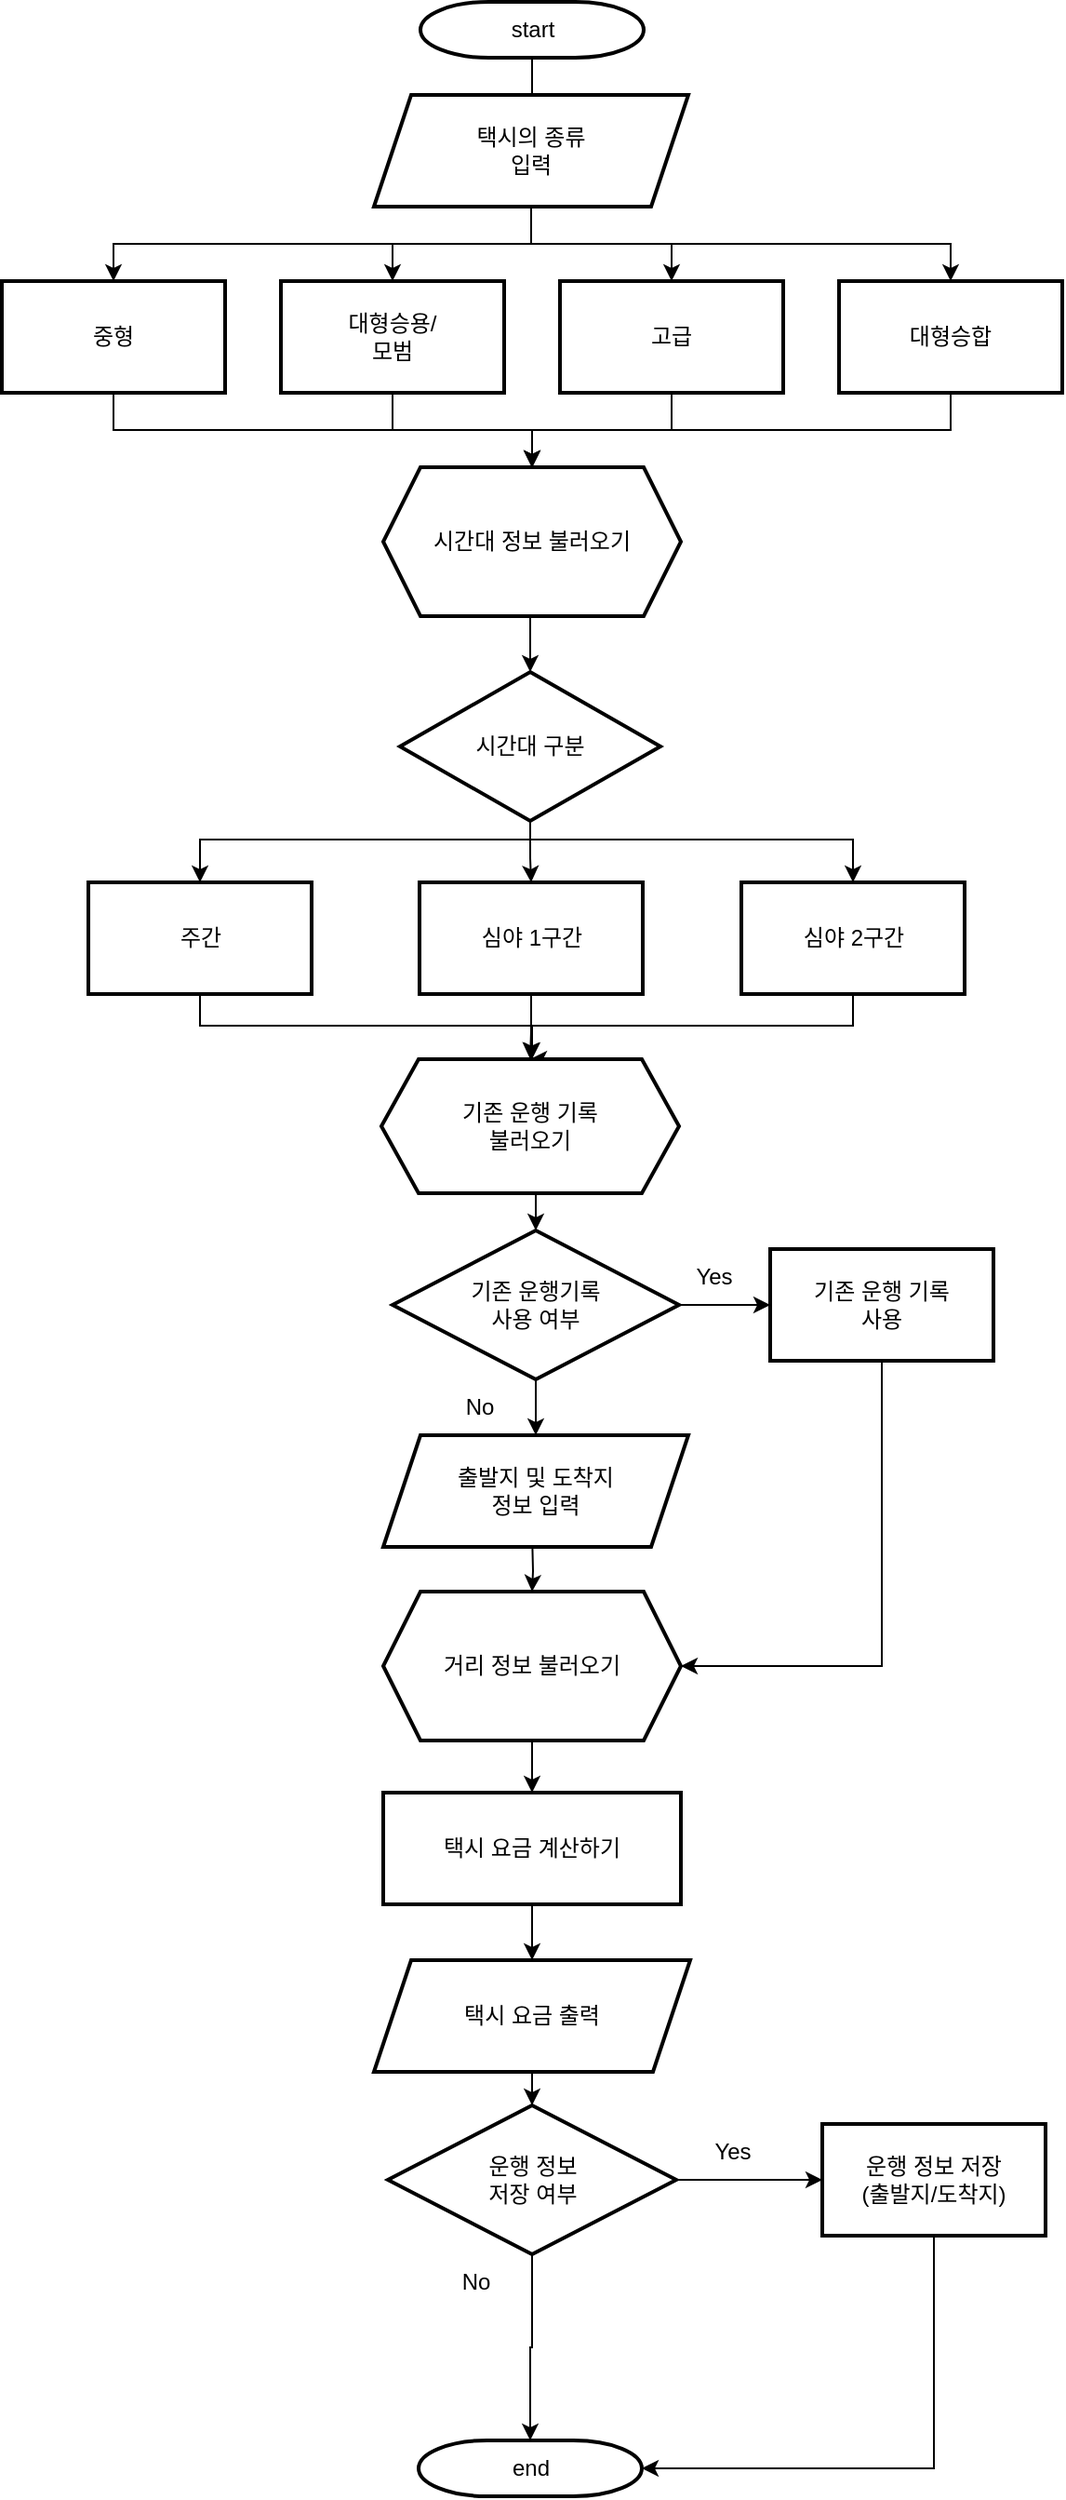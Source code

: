<mxfile version="24.8.6">
  <diagram id="6TRoMIRDf_HUH_PHx8cA" name="페이지-2">
    <mxGraphModel dx="1235" dy="624" grid="1" gridSize="10" guides="1" tooltips="1" connect="1" arrows="1" fold="1" page="1" pageScale="1" pageWidth="827" pageHeight="1500" math="0" shadow="0">
      <root>
        <mxCell id="0" />
        <mxCell id="1" parent="0" />
        <mxCell id="5jUWK85pFe7vMP-oDTdi-3" value="" style="edgeStyle=orthogonalEdgeStyle;rounded=0;orthogonalLoop=1;jettySize=auto;html=1;fontFamily=Helvetica;fontSize=12;fontColor=default;fontStyle=0;" edge="1" parent="1" source="5jUWK85pFe7vMP-oDTdi-1">
          <mxGeometry relative="1" as="geometry">
            <mxPoint x="414" y="110" as="targetPoint" />
          </mxGeometry>
        </mxCell>
        <mxCell id="5jUWK85pFe7vMP-oDTdi-1" value="start" style="shape=mxgraph.flowchart.terminator;strokeWidth=2;gradientColor=none;gradientDirection=north;fontStyle=0;html=1;" vertex="1" parent="1">
          <mxGeometry x="354" y="30" width="120" height="30" as="geometry" />
        </mxCell>
        <mxCell id="rA9phgaspxwLRdarwpE0-6" value="" style="edgeStyle=orthogonalEdgeStyle;rounded=0;orthogonalLoop=1;jettySize=auto;html=1;fontFamily=Helvetica;fontSize=12;fontColor=default;fontStyle=0;" edge="1" parent="1" source="rA9phgaspxwLRdarwpE0-3" target="rA9phgaspxwLRdarwpE0-5">
          <mxGeometry relative="1" as="geometry" />
        </mxCell>
        <mxCell id="pAhHsgCGkFtytkjD8Cz8-56" style="edgeStyle=orthogonalEdgeStyle;rounded=0;orthogonalLoop=1;jettySize=auto;html=1;exitX=0.5;exitY=1;exitDx=0;exitDy=0;entryX=0.5;entryY=0;entryDx=0;entryDy=0;fontFamily=Helvetica;fontSize=12;fontColor=default;fontStyle=0;" edge="1" parent="1" source="rA9phgaspxwLRdarwpE0-3" target="pAhHsgCGkFtytkjD8Cz8-3">
          <mxGeometry relative="1" as="geometry">
            <Array as="points">
              <mxPoint x="418" y="480" />
              <mxPoint x="240" y="480" />
            </Array>
          </mxGeometry>
        </mxCell>
        <mxCell id="pAhHsgCGkFtytkjD8Cz8-57" style="edgeStyle=orthogonalEdgeStyle;rounded=0;orthogonalLoop=1;jettySize=auto;html=1;exitX=0.5;exitY=1;exitDx=0;exitDy=0;entryX=0.5;entryY=0;entryDx=0;entryDy=0;fontFamily=Helvetica;fontSize=12;fontColor=default;fontStyle=0;" edge="1" parent="1" source="rA9phgaspxwLRdarwpE0-3" target="pAhHsgCGkFtytkjD8Cz8-5">
          <mxGeometry relative="1" as="geometry">
            <Array as="points">
              <mxPoint x="418" y="480" />
              <mxPoint x="591" y="480" />
            </Array>
          </mxGeometry>
        </mxCell>
        <mxCell id="rA9phgaspxwLRdarwpE0-3" value="시간대 구분" style="rhombus;whiteSpace=wrap;html=1;strokeWidth=2;gradientColor=none;gradientDirection=north;fontStyle=0;" vertex="1" parent="1">
          <mxGeometry x="343" y="390" width="140" height="80" as="geometry" />
        </mxCell>
        <mxCell id="pAhHsgCGkFtytkjD8Cz8-64" style="edgeStyle=orthogonalEdgeStyle;rounded=0;orthogonalLoop=1;jettySize=auto;html=1;entryX=0.5;entryY=0;entryDx=0;entryDy=0;fontFamily=Helvetica;fontSize=12;fontColor=default;fontStyle=0;" edge="1" parent="1" source="rA9phgaspxwLRdarwpE0-5" target="pAhHsgCGkFtytkjD8Cz8-37">
          <mxGeometry relative="1" as="geometry" />
        </mxCell>
        <mxCell id="rA9phgaspxwLRdarwpE0-5" value="심야 1구간" style="whiteSpace=wrap;html=1;strokeWidth=2;gradientColor=none;gradientDirection=north;fontStyle=0;" vertex="1" parent="1">
          <mxGeometry x="353.5" y="503" width="120" height="60" as="geometry" />
        </mxCell>
        <mxCell id="pAhHsgCGkFtytkjD8Cz8-26" style="edgeStyle=orthogonalEdgeStyle;rounded=0;orthogonalLoop=1;jettySize=auto;html=1;entryX=0.5;entryY=0;entryDx=0;entryDy=0;fontFamily=Helvetica;fontSize=12;fontColor=default;fontStyle=0;" edge="1" parent="1" source="pAhHsgCGkFtytkjD8Cz8-2" target="pAhHsgCGkFtytkjD8Cz8-14">
          <mxGeometry relative="1" as="geometry" />
        </mxCell>
        <mxCell id="pAhHsgCGkFtytkjD8Cz8-28" style="edgeStyle=orthogonalEdgeStyle;rounded=0;orthogonalLoop=1;jettySize=auto;html=1;entryX=0.5;entryY=0;entryDx=0;entryDy=0;fontFamily=Helvetica;fontSize=12;fontColor=default;fontStyle=0;" edge="1" parent="1" source="pAhHsgCGkFtytkjD8Cz8-2" target="pAhHsgCGkFtytkjD8Cz8-12">
          <mxGeometry relative="1" as="geometry" />
        </mxCell>
        <mxCell id="pAhHsgCGkFtytkjD8Cz8-71" style="edgeStyle=orthogonalEdgeStyle;rounded=0;orthogonalLoop=1;jettySize=auto;html=1;entryX=0.5;entryY=0;entryDx=0;entryDy=0;fontFamily=Helvetica;fontSize=12;fontColor=default;fontStyle=0;" edge="1" parent="1" source="pAhHsgCGkFtytkjD8Cz8-2" target="pAhHsgCGkFtytkjD8Cz8-10">
          <mxGeometry relative="1" as="geometry">
            <Array as="points">
              <mxPoint x="414" y="160" />
              <mxPoint x="189" y="160" />
            </Array>
          </mxGeometry>
        </mxCell>
        <mxCell id="pAhHsgCGkFtytkjD8Cz8-72" style="edgeStyle=orthogonalEdgeStyle;rounded=0;orthogonalLoop=1;jettySize=auto;html=1;entryX=0.5;entryY=0;entryDx=0;entryDy=0;fontFamily=Helvetica;fontSize=12;fontColor=default;fontStyle=0;" edge="1" parent="1" source="pAhHsgCGkFtytkjD8Cz8-2" target="pAhHsgCGkFtytkjD8Cz8-16">
          <mxGeometry relative="1" as="geometry">
            <Array as="points">
              <mxPoint x="414" y="160" />
              <mxPoint x="639" y="160" />
            </Array>
          </mxGeometry>
        </mxCell>
        <mxCell id="pAhHsgCGkFtytkjD8Cz8-2" value="택시의 종류&lt;div&gt;입력&lt;/div&gt;" style="shape=parallelogram;perimeter=parallelogramPerimeter;whiteSpace=wrap;html=1;fixedSize=1;strokeColor=default;strokeWidth=2;align=center;verticalAlign=middle;fontFamily=Helvetica;fontSize=12;fontColor=default;fontStyle=0;fillColor=default;gradientColor=none;gradientDirection=north;" vertex="1" parent="1">
          <mxGeometry x="329" y="80" width="169" height="60" as="geometry" />
        </mxCell>
        <mxCell id="pAhHsgCGkFtytkjD8Cz8-66" style="edgeStyle=orthogonalEdgeStyle;rounded=0;orthogonalLoop=1;jettySize=auto;html=1;exitX=0.5;exitY=1;exitDx=0;exitDy=0;fontFamily=Helvetica;fontSize=12;fontColor=default;fontStyle=0;" edge="1" parent="1" source="pAhHsgCGkFtytkjD8Cz8-3" target="pAhHsgCGkFtytkjD8Cz8-37">
          <mxGeometry relative="1" as="geometry">
            <Array as="points">
              <mxPoint x="236" y="580" />
              <mxPoint x="414" y="580" />
            </Array>
          </mxGeometry>
        </mxCell>
        <mxCell id="pAhHsgCGkFtytkjD8Cz8-3" value="주간" style="whiteSpace=wrap;html=1;strokeWidth=2;gradientColor=none;gradientDirection=north;fontStyle=0;" vertex="1" parent="1">
          <mxGeometry x="175.5" y="503" width="120" height="60" as="geometry" />
        </mxCell>
        <mxCell id="pAhHsgCGkFtytkjD8Cz8-65" style="edgeStyle=orthogonalEdgeStyle;rounded=0;orthogonalLoop=1;jettySize=auto;html=1;entryX=0.5;entryY=0;entryDx=0;entryDy=0;fontFamily=Helvetica;fontSize=12;fontColor=default;fontStyle=0;" edge="1" parent="1" source="pAhHsgCGkFtytkjD8Cz8-5" target="pAhHsgCGkFtytkjD8Cz8-37">
          <mxGeometry relative="1" as="geometry">
            <Array as="points">
              <mxPoint x="587" y="580" />
              <mxPoint x="414" y="580" />
            </Array>
          </mxGeometry>
        </mxCell>
        <mxCell id="pAhHsgCGkFtytkjD8Cz8-5" value="심야 2구간" style="whiteSpace=wrap;html=1;strokeWidth=2;gradientColor=none;gradientDirection=north;fontStyle=0;" vertex="1" parent="1">
          <mxGeometry x="526.5" y="503" width="120" height="60" as="geometry" />
        </mxCell>
        <mxCell id="pAhHsgCGkFtytkjD8Cz8-55" style="edgeStyle=orthogonalEdgeStyle;rounded=0;orthogonalLoop=1;jettySize=auto;html=1;exitX=0.5;exitY=1;exitDx=0;exitDy=0;entryX=0.5;entryY=0;entryDx=0;entryDy=0;fontFamily=Helvetica;fontSize=12;fontColor=default;fontStyle=0;" edge="1" parent="1" source="pAhHsgCGkFtytkjD8Cz8-7" target="rA9phgaspxwLRdarwpE0-3">
          <mxGeometry relative="1" as="geometry" />
        </mxCell>
        <mxCell id="pAhHsgCGkFtytkjD8Cz8-7" value="시간대 정보 불러오기" style="shape=hexagon;perimeter=hexagonPerimeter2;whiteSpace=wrap;html=1;fixedSize=1;strokeColor=default;strokeWidth=2;align=center;verticalAlign=middle;fontFamily=Helvetica;fontSize=12;fontColor=default;fontStyle=0;fillColor=default;gradientColor=none;gradientDirection=north;" vertex="1" parent="1">
          <mxGeometry x="334" y="280" width="160" height="80" as="geometry" />
        </mxCell>
        <mxCell id="pAhHsgCGkFtytkjD8Cz8-51" style="edgeStyle=orthogonalEdgeStyle;rounded=0;orthogonalLoop=1;jettySize=auto;html=1;exitX=0.5;exitY=1;exitDx=0;exitDy=0;entryX=0.5;entryY=0;entryDx=0;entryDy=0;fontFamily=Helvetica;fontSize=12;fontColor=default;fontStyle=0;" edge="1" parent="1" source="pAhHsgCGkFtytkjD8Cz8-10" target="pAhHsgCGkFtytkjD8Cz8-7">
          <mxGeometry relative="1" as="geometry" />
        </mxCell>
        <mxCell id="pAhHsgCGkFtytkjD8Cz8-10" value="중형" style="whiteSpace=wrap;html=1;strokeWidth=2;fontStyle=0;gradientColor=none;gradientDirection=north;" vertex="1" parent="1">
          <mxGeometry x="129" y="180" width="120" height="60" as="geometry" />
        </mxCell>
        <mxCell id="pAhHsgCGkFtytkjD8Cz8-49" style="edgeStyle=orthogonalEdgeStyle;rounded=0;orthogonalLoop=1;jettySize=auto;html=1;exitX=0.5;exitY=1;exitDx=0;exitDy=0;entryX=0.5;entryY=0;entryDx=0;entryDy=0;fontFamily=Helvetica;fontSize=12;fontColor=default;fontStyle=0;" edge="1" parent="1" source="pAhHsgCGkFtytkjD8Cz8-12" target="pAhHsgCGkFtytkjD8Cz8-7">
          <mxGeometry relative="1" as="geometry" />
        </mxCell>
        <mxCell id="pAhHsgCGkFtytkjD8Cz8-12" value="대형승용/&lt;div&gt;모범&lt;/div&gt;" style="whiteSpace=wrap;html=1;strokeWidth=2;fontStyle=0;gradientColor=none;gradientDirection=north;" vertex="1" parent="1">
          <mxGeometry x="279" y="180" width="120" height="60" as="geometry" />
        </mxCell>
        <mxCell id="pAhHsgCGkFtytkjD8Cz8-53" style="edgeStyle=orthogonalEdgeStyle;rounded=0;orthogonalLoop=1;jettySize=auto;html=1;exitX=0.5;exitY=1;exitDx=0;exitDy=0;entryX=0.5;entryY=0;entryDx=0;entryDy=0;fontFamily=Helvetica;fontSize=12;fontColor=default;fontStyle=0;" edge="1" parent="1" source="pAhHsgCGkFtytkjD8Cz8-14" target="pAhHsgCGkFtytkjD8Cz8-7">
          <mxGeometry relative="1" as="geometry" />
        </mxCell>
        <mxCell id="pAhHsgCGkFtytkjD8Cz8-14" value="고급" style="whiteSpace=wrap;html=1;strokeWidth=2;fontStyle=0;gradientColor=none;gradientDirection=north;" vertex="1" parent="1">
          <mxGeometry x="429" y="180" width="120" height="60" as="geometry" />
        </mxCell>
        <mxCell id="pAhHsgCGkFtytkjD8Cz8-54" style="edgeStyle=orthogonalEdgeStyle;rounded=0;orthogonalLoop=1;jettySize=auto;html=1;exitX=0.5;exitY=1;exitDx=0;exitDy=0;entryX=0.5;entryY=0;entryDx=0;entryDy=0;fontFamily=Helvetica;fontSize=12;fontColor=default;fontStyle=0;" edge="1" parent="1" source="pAhHsgCGkFtytkjD8Cz8-16" target="pAhHsgCGkFtytkjD8Cz8-7">
          <mxGeometry relative="1" as="geometry" />
        </mxCell>
        <mxCell id="pAhHsgCGkFtytkjD8Cz8-16" value="대형승합" style="whiteSpace=wrap;html=1;strokeWidth=2;fontStyle=0;gradientColor=none;gradientDirection=north;" vertex="1" parent="1">
          <mxGeometry x="579" y="180" width="120" height="60" as="geometry" />
        </mxCell>
        <mxCell id="pAhHsgCGkFtytkjD8Cz8-77" style="edgeStyle=orthogonalEdgeStyle;rounded=0;orthogonalLoop=1;jettySize=auto;html=1;exitX=0.5;exitY=1;exitDx=0;exitDy=0;entryX=0.5;entryY=0;entryDx=0;entryDy=0;fontFamily=Helvetica;fontSize=12;fontColor=default;fontStyle=0;" edge="1" parent="1" source="pAhHsgCGkFtytkjD8Cz8-37" target="pAhHsgCGkFtytkjD8Cz8-38">
          <mxGeometry relative="1" as="geometry" />
        </mxCell>
        <mxCell id="pAhHsgCGkFtytkjD8Cz8-37" value="기존 운행 기록&lt;div&gt;불러오기&lt;/div&gt;" style="shape=hexagon;perimeter=hexagonPerimeter2;whiteSpace=wrap;html=1;fixedSize=1;strokeColor=default;strokeWidth=2;align=center;verticalAlign=middle;fontFamily=Helvetica;fontSize=12;fontColor=default;fontStyle=0;fillColor=default;gradientColor=none;gradientDirection=north;" vertex="1" parent="1">
          <mxGeometry x="333" y="598" width="160" height="72" as="geometry" />
        </mxCell>
        <mxCell id="pAhHsgCGkFtytkjD8Cz8-41" value="" style="edgeStyle=orthogonalEdgeStyle;rounded=0;orthogonalLoop=1;jettySize=auto;html=1;fontFamily=Helvetica;fontSize=12;fontColor=default;fontStyle=0;" edge="1" parent="1" source="pAhHsgCGkFtytkjD8Cz8-38" target="pAhHsgCGkFtytkjD8Cz8-40">
          <mxGeometry relative="1" as="geometry" />
        </mxCell>
        <mxCell id="pAhHsgCGkFtytkjD8Cz8-45" value="" style="edgeStyle=orthogonalEdgeStyle;rounded=0;orthogonalLoop=1;jettySize=auto;html=1;fontFamily=Helvetica;fontSize=12;fontColor=default;fontStyle=0;" edge="1" parent="1" source="pAhHsgCGkFtytkjD8Cz8-38" target="pAhHsgCGkFtytkjD8Cz8-44">
          <mxGeometry relative="1" as="geometry" />
        </mxCell>
        <mxCell id="pAhHsgCGkFtytkjD8Cz8-38" value="기존 운행기록&lt;div&gt;사용 여부&lt;/div&gt;" style="rhombus;whiteSpace=wrap;html=1;strokeWidth=2;fontStyle=0;gradientColor=none;gradientDirection=north;" vertex="1" parent="1">
          <mxGeometry x="339" y="690" width="154" height="80" as="geometry" />
        </mxCell>
        <mxCell id="pAhHsgCGkFtytkjD8Cz8-68" style="edgeStyle=orthogonalEdgeStyle;rounded=0;orthogonalLoop=1;jettySize=auto;html=1;exitX=0.5;exitY=1;exitDx=0;exitDy=0;entryX=1;entryY=0.5;entryDx=0;entryDy=0;fontFamily=Helvetica;fontSize=12;fontColor=default;fontStyle=0;" edge="1" parent="1" source="pAhHsgCGkFtytkjD8Cz8-40" target="pAhHsgCGkFtytkjD8Cz8-62">
          <mxGeometry relative="1" as="geometry" />
        </mxCell>
        <mxCell id="pAhHsgCGkFtytkjD8Cz8-40" value="기존 운행 기록&lt;div&gt;사용&lt;/div&gt;" style="whiteSpace=wrap;html=1;strokeWidth=2;fontStyle=0;gradientColor=none;gradientDirection=north;" vertex="1" parent="1">
          <mxGeometry x="542" y="700" width="120" height="60" as="geometry" />
        </mxCell>
        <mxCell id="pAhHsgCGkFtytkjD8Cz8-42" value="Yes" style="text;html=1;align=center;verticalAlign=middle;whiteSpace=wrap;rounded=0;fontFamily=Helvetica;fontSize=12;fontColor=default;fontStyle=0;" vertex="1" parent="1">
          <mxGeometry x="482" y="700" width="60" height="30" as="geometry" />
        </mxCell>
        <mxCell id="pAhHsgCGkFtytkjD8Cz8-43" value="No" style="text;html=1;align=center;verticalAlign=middle;whiteSpace=wrap;rounded=0;fontFamily=Helvetica;fontSize=12;fontColor=default;fontStyle=0;" vertex="1" parent="1">
          <mxGeometry x="356" y="770" width="60" height="30" as="geometry" />
        </mxCell>
        <mxCell id="pAhHsgCGkFtytkjD8Cz8-67" value="" style="edgeStyle=orthogonalEdgeStyle;rounded=0;orthogonalLoop=1;jettySize=auto;html=1;fontFamily=Helvetica;fontSize=12;fontColor=default;fontStyle=0;" edge="1" parent="1" target="pAhHsgCGkFtytkjD8Cz8-62">
          <mxGeometry relative="1" as="geometry">
            <mxPoint x="414" y="852" as="sourcePoint" />
          </mxGeometry>
        </mxCell>
        <mxCell id="pAhHsgCGkFtytkjD8Cz8-44" value="출발지 및 도착지&lt;div&gt;정보 입력&lt;/div&gt;" style="shape=parallelogram;perimeter=parallelogramPerimeter;whiteSpace=wrap;html=1;fixedSize=1;strokeWidth=2;fontStyle=0;gradientColor=none;gradientDirection=north;" vertex="1" parent="1">
          <mxGeometry x="334" y="800" width="164" height="60" as="geometry" />
        </mxCell>
        <mxCell id="pAhHsgCGkFtytkjD8Cz8-70" value="" style="edgeStyle=orthogonalEdgeStyle;rounded=0;orthogonalLoop=1;jettySize=auto;html=1;fontFamily=Helvetica;fontSize=12;fontColor=default;fontStyle=0;" edge="1" parent="1" source="pAhHsgCGkFtytkjD8Cz8-62" target="pAhHsgCGkFtytkjD8Cz8-69">
          <mxGeometry relative="1" as="geometry" />
        </mxCell>
        <mxCell id="pAhHsgCGkFtytkjD8Cz8-62" value="거리 정보 불러오기" style="shape=hexagon;perimeter=hexagonPerimeter2;whiteSpace=wrap;html=1;fixedSize=1;strokeColor=default;strokeWidth=2;align=center;verticalAlign=middle;fontFamily=Helvetica;fontSize=12;fontColor=default;fontStyle=0;fillColor=default;gradientColor=none;gradientDirection=north;" vertex="1" parent="1">
          <mxGeometry x="334" y="884" width="160" height="80" as="geometry" />
        </mxCell>
        <mxCell id="pAhHsgCGkFtytkjD8Cz8-74" value="" style="edgeStyle=orthogonalEdgeStyle;rounded=0;orthogonalLoop=1;jettySize=auto;html=1;fontFamily=Helvetica;fontSize=12;fontColor=default;fontStyle=0;" edge="1" parent="1" source="pAhHsgCGkFtytkjD8Cz8-69" target="pAhHsgCGkFtytkjD8Cz8-73">
          <mxGeometry relative="1" as="geometry" />
        </mxCell>
        <mxCell id="pAhHsgCGkFtytkjD8Cz8-69" value="택시 요금 계산하기" style="whiteSpace=wrap;html=1;strokeWidth=2;fontStyle=0;gradientColor=none;gradientDirection=north;" vertex="1" parent="1">
          <mxGeometry x="334" y="992" width="160" height="60" as="geometry" />
        </mxCell>
        <mxCell id="pAhHsgCGkFtytkjD8Cz8-76" value="" style="edgeStyle=orthogonalEdgeStyle;rounded=0;orthogonalLoop=1;jettySize=auto;html=1;fontFamily=Helvetica;fontSize=12;fontColor=default;fontStyle=0;" edge="1" parent="1" source="pAhHsgCGkFtytkjD8Cz8-73" target="pAhHsgCGkFtytkjD8Cz8-75">
          <mxGeometry relative="1" as="geometry" />
        </mxCell>
        <mxCell id="pAhHsgCGkFtytkjD8Cz8-73" value="택시 요금 출력" style="shape=parallelogram;perimeter=parallelogramPerimeter;whiteSpace=wrap;html=1;fixedSize=1;strokeWidth=2;fontStyle=0;gradientColor=none;gradientDirection=north;" vertex="1" parent="1">
          <mxGeometry x="329" y="1082" width="170" height="60" as="geometry" />
        </mxCell>
        <mxCell id="4lGq17hS_8D7WOMN87Gs-4" style="edgeStyle=orthogonalEdgeStyle;rounded=0;orthogonalLoop=1;jettySize=auto;html=1;fontFamily=Helvetica;fontSize=12;fontColor=default;fontStyle=0;" edge="1" parent="1" source="pAhHsgCGkFtytkjD8Cz8-75" target="pAhHsgCGkFtytkjD8Cz8-78">
          <mxGeometry relative="1" as="geometry" />
        </mxCell>
        <mxCell id="pAhHsgCGkFtytkjD8Cz8-75" value="운행 정보&lt;div&gt;저장 여부&lt;/div&gt;" style="rhombus;whiteSpace=wrap;html=1;strokeWidth=2;fontStyle=0;gradientColor=none;gradientDirection=north;" vertex="1" parent="1">
          <mxGeometry x="336.5" y="1160" width="155" height="80" as="geometry" />
        </mxCell>
        <mxCell id="pAhHsgCGkFtytkjD8Cz8-78" value="운행 정보 저장&lt;div&gt;(출발지/도착지)&lt;/div&gt;" style="whiteSpace=wrap;html=1;strokeWidth=2;fontStyle=0;gradientColor=none;gradientDirection=north;" vertex="1" parent="1">
          <mxGeometry x="570" y="1170" width="120" height="60" as="geometry" />
        </mxCell>
        <mxCell id="4lGq17hS_8D7WOMN87Gs-1" value="end" style="shape=mxgraph.flowchart.terminator;strokeWidth=2;gradientColor=none;gradientDirection=north;fontStyle=0;html=1;" vertex="1" parent="1">
          <mxGeometry x="353" y="1340" width="120" height="30" as="geometry" />
        </mxCell>
        <mxCell id="4lGq17hS_8D7WOMN87Gs-3" value="Yes" style="text;html=1;align=center;verticalAlign=middle;whiteSpace=wrap;rounded=0;fontFamily=Helvetica;fontSize=12;fontColor=default;fontStyle=0;" vertex="1" parent="1">
          <mxGeometry x="491.5" y="1170" width="60" height="30" as="geometry" />
        </mxCell>
        <mxCell id="4lGq17hS_8D7WOMN87Gs-5" style="edgeStyle=orthogonalEdgeStyle;rounded=0;orthogonalLoop=1;jettySize=auto;html=1;exitX=0.5;exitY=1;exitDx=0;exitDy=0;entryX=0.5;entryY=0;entryDx=0;entryDy=0;entryPerimeter=0;fontFamily=Helvetica;fontSize=12;fontColor=default;fontStyle=0;" edge="1" parent="1" source="pAhHsgCGkFtytkjD8Cz8-75" target="4lGq17hS_8D7WOMN87Gs-1">
          <mxGeometry relative="1" as="geometry" />
        </mxCell>
        <mxCell id="4lGq17hS_8D7WOMN87Gs-6" value="No" style="text;html=1;align=center;verticalAlign=middle;whiteSpace=wrap;rounded=0;fontFamily=Helvetica;fontSize=12;fontColor=default;fontStyle=0;" vertex="1" parent="1">
          <mxGeometry x="354" y="1240" width="60" height="30" as="geometry" />
        </mxCell>
        <mxCell id="4lGq17hS_8D7WOMN87Gs-7" style="edgeStyle=orthogonalEdgeStyle;rounded=0;orthogonalLoop=1;jettySize=auto;html=1;exitX=0.5;exitY=1;exitDx=0;exitDy=0;entryX=1;entryY=0.5;entryDx=0;entryDy=0;entryPerimeter=0;fontFamily=Helvetica;fontSize=12;fontColor=default;fontStyle=0;" edge="1" parent="1" source="pAhHsgCGkFtytkjD8Cz8-78" target="4lGq17hS_8D7WOMN87Gs-1">
          <mxGeometry relative="1" as="geometry" />
        </mxCell>
      </root>
    </mxGraphModel>
  </diagram>
</mxfile>
